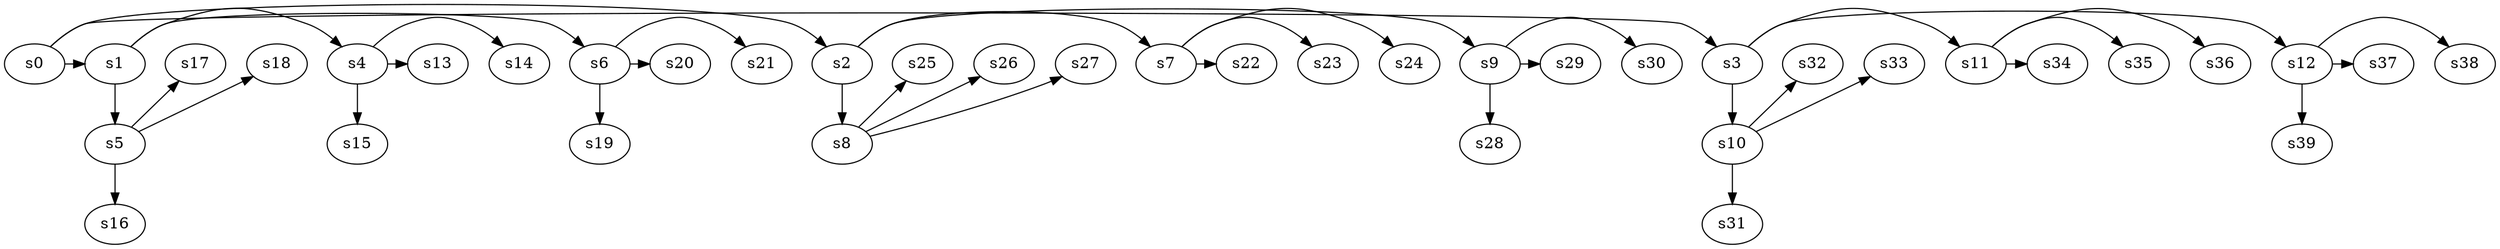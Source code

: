 digraph game_0234_branch_4_3 {
    s0 [name="s0", player=1];
    s1 [name="s1", player=0, target=1];
    s2 [name="s2", player=1];
    s3 [name="s3", player=1];
    s4 [name="s4", player=1];
    s5 [name="s5", player=1];
    s6 [name="s6", player=1];
    s7 [name="s7", player=0, target=1];
    s8 [name="s8", player=1];
    s9 [name="s9", player=0];
    s10 [name="s10", player=0, target=1];
    s11 [name="s11", player=0];
    s12 [name="s12", player=0];
    s13 [name="s13", player=1, target=1];
    s14 [name="s14", player=1];
    s15 [name="s15", player=0, target=1];
    s16 [name="s16", player=1, target=1];
    s17 [name="s17", player=1];
    s18 [name="s18", player=1];
    s19 [name="s19", player=1, target=1];
    s20 [name="s20", player=1];
    s21 [name="s21", player=1];
    s22 [name="s22", player=0];
    s23 [name="s23", player=0];
    s24 [name="s24", player=1];
    s25 [name="s25", player=0];
    s26 [name="s26", player=1];
    s27 [name="s27", player=1];
    s28 [name="s28", player=1];
    s29 [name="s29", player=1];
    s30 [name="s30", player=0];
    s31 [name="s31", player=0];
    s32 [name="s32", player=1];
    s33 [name="s33", player=0, target=1];
    s34 [name="s34", player=0];
    s35 [name="s35", player=0, target=1];
    s36 [name="s36", player=1];
    s37 [name="s37", player=0];
    s38 [name="s38", player=1];
    s39 [name="s39", player=1, target=1];

    s0 -> s1 [constraint="time % 5 == 2"];
    s0 -> s2 [constraint="!(time % 4 == 0)"];
    s0 -> s3 [constraint="time == 3 || time == 8"];
    s1 -> s4 [constraint="!(time % 4 == 0)"];
    s1 -> s5;
    s1 -> s6 [constraint="time == 4 || time == 12"];
    s2 -> s7 [constraint="time % 2 == 0 || time % 3 == 1"];
    s2 -> s8;
    s2 -> s9 [constraint="time % 6 == 3"];
    s3 -> s10;
    s3 -> s11 [constraint="time % 5 == 2"];
    s3 -> s12 [constraint="!(time % 3 == 0)"];
    s4 -> s13 [constraint="time == 7 || time == 10"];
    s4 -> s14 [constraint="!(time % 4 == 0)"];
    s4 -> s15;
    s5 -> s16;
    s5 -> s17 [constraint="time % 3 == 0 || time % 3 == 1"];
    s5 -> s18 [constraint="time == 3 || time == 6 || time == 10 || time == 11"];
    s6 -> s19;
    s6 -> s20 [constraint="time == 5 || time == 6"];
    s6 -> s21 [constraint="time == 12"];
    s7 -> s22 [constraint="time % 3 == 1"];
    s7 -> s23 [constraint="time == 4 || time == 8 || time == 11 || time == 14"];
    s7 -> s24 [constraint="time % 2 == 0 || time % 3 == 1"];
    s8 -> s25 [constraint="time % 3 == 0 || time % 4 == 1"];
    s8 -> s26 [constraint="time % 6 == 1"];
    s8 -> s27 [constraint="time == 4 || time == 5"];
    s9 -> s28;
    s9 -> s29 [constraint="time == 7"];
    s9 -> s30 [constraint="!(time % 5 == 0)"];
    s10 -> s31;
    s10 -> s32 [constraint="time == 2"];
    s10 -> s33 [constraint="time == 6 || time == 7 || time == 8 || time == 13"];
    s11 -> s34 [constraint="time == 4"];
    s11 -> s35 [constraint="time % 4 == 0 || time % 3 == 1"];
    s11 -> s36 [constraint="time % 4 == 0 || time % 2 == 1"];
    s12 -> s37 [constraint="time % 4 == 0 || time % 3 == 1"];
    s12 -> s38 [constraint="time % 4 == 3"];
    s12 -> s39;
}
